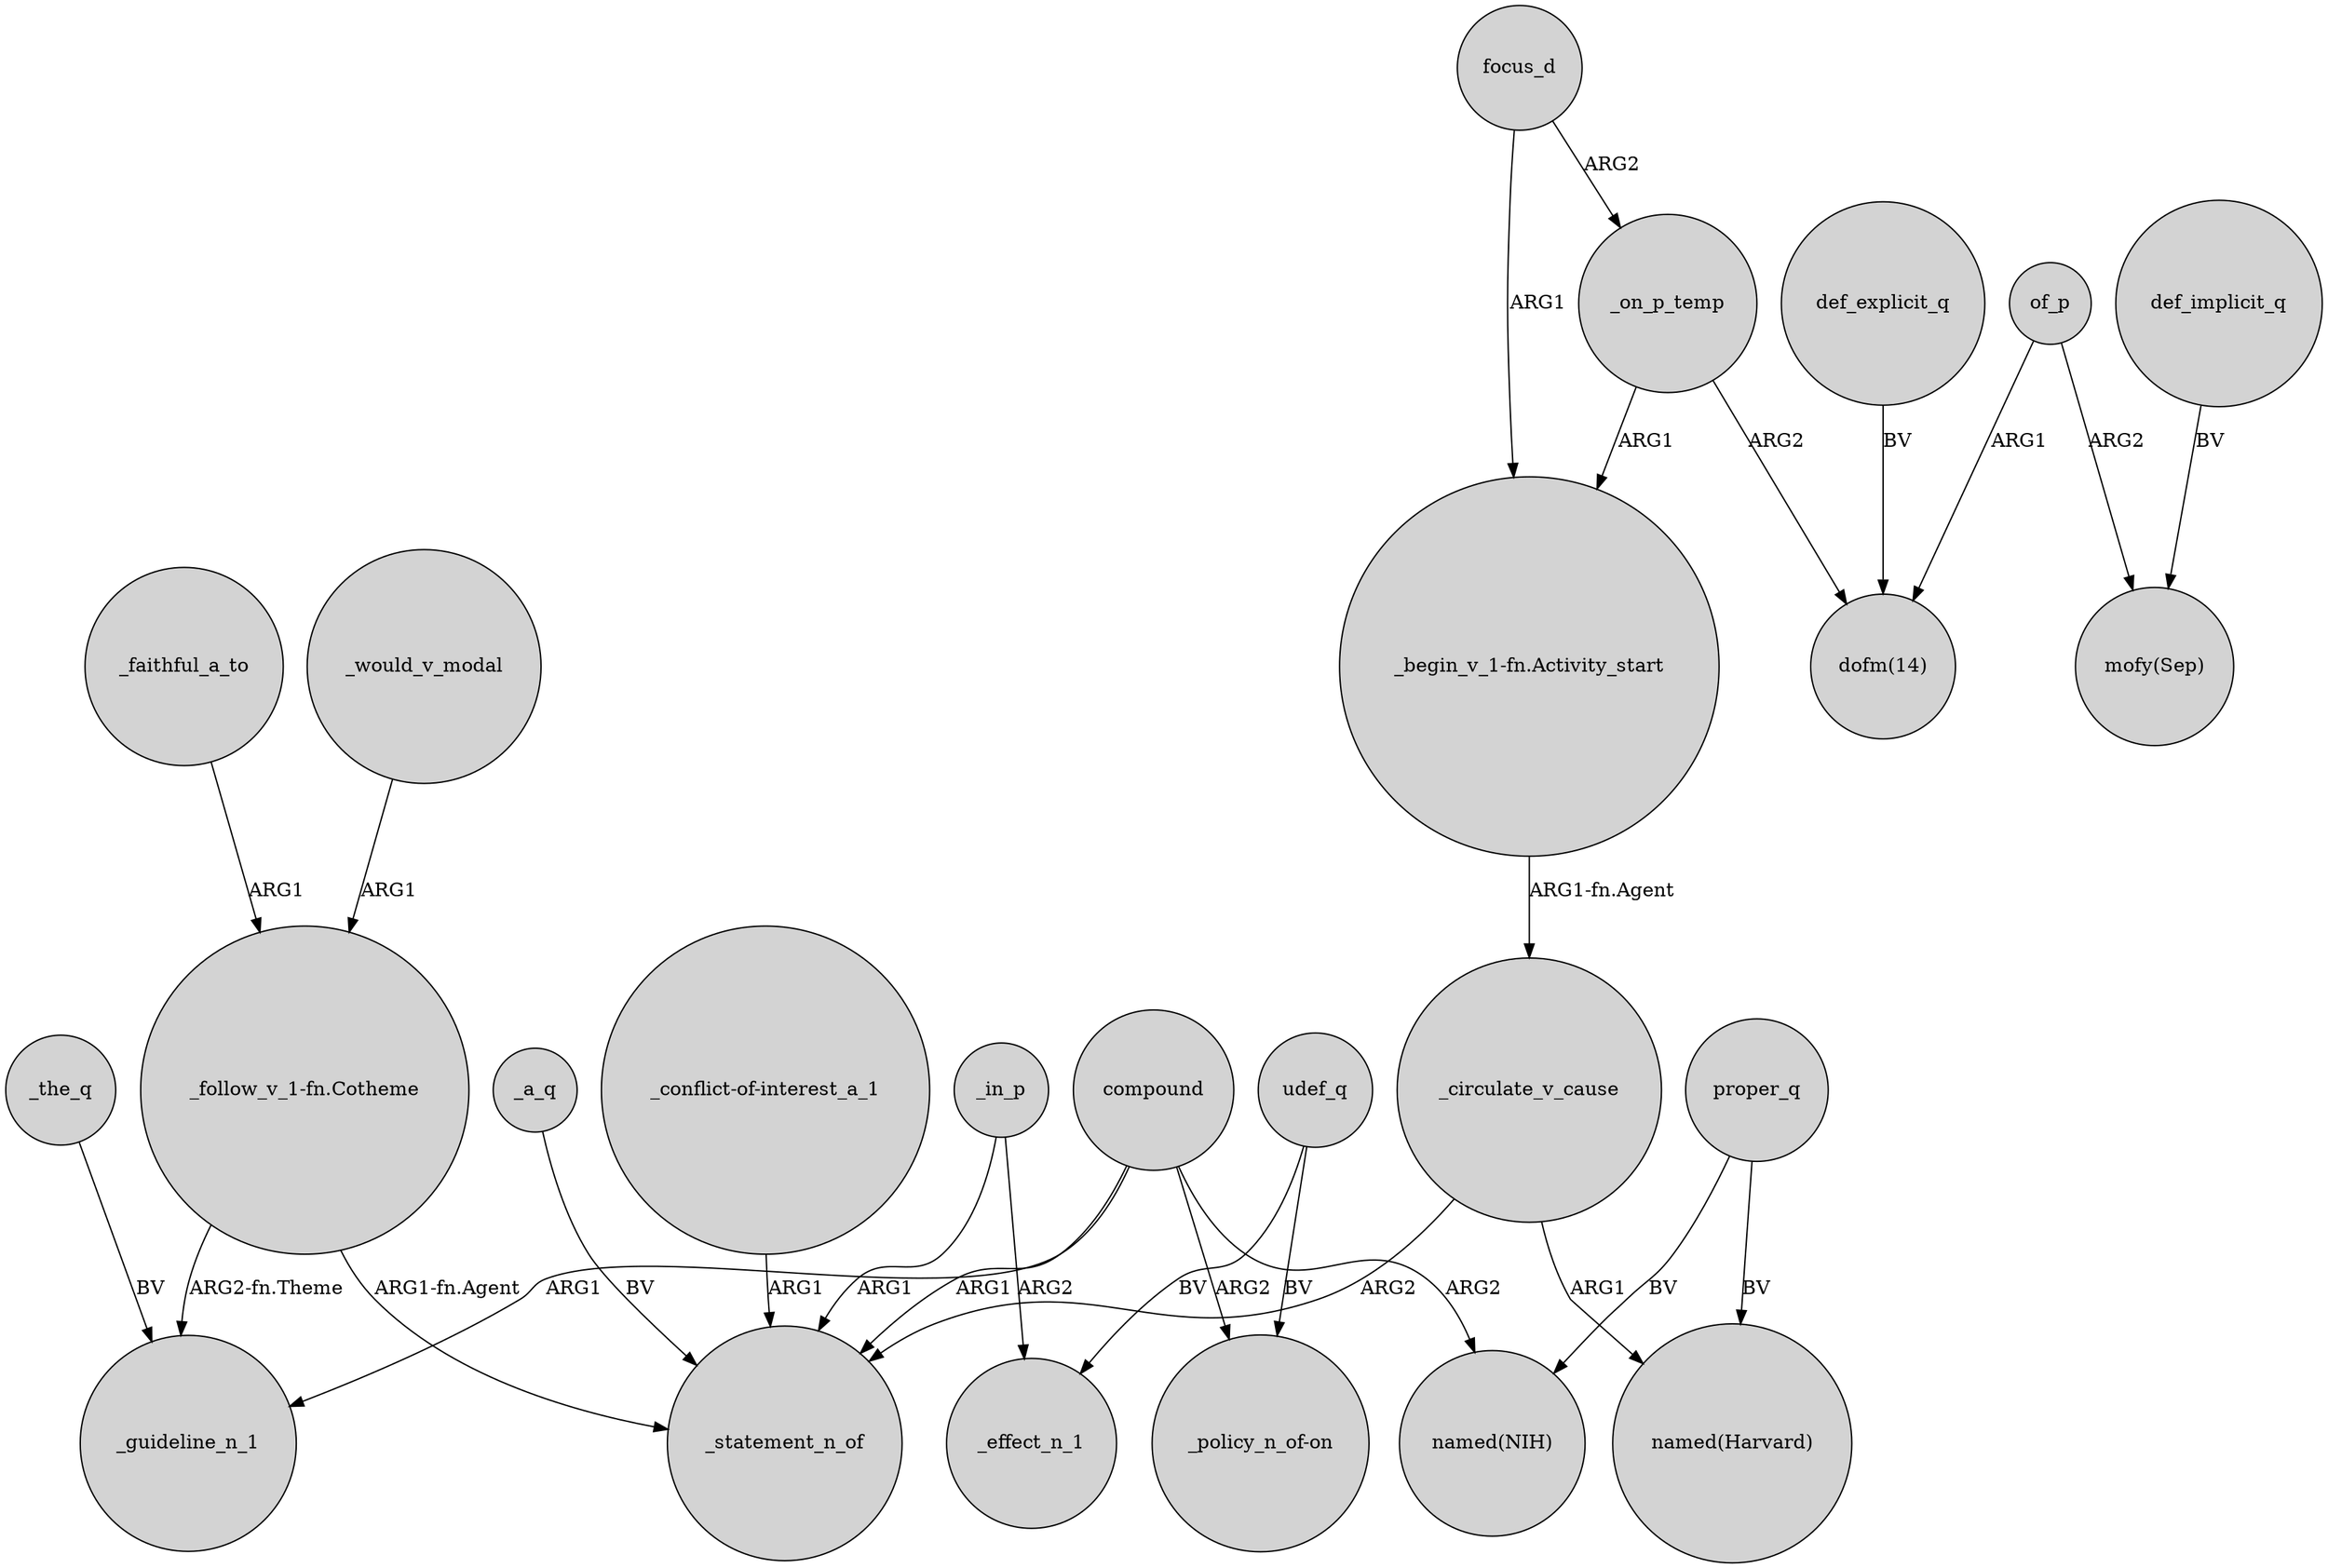 digraph {
	node [shape=circle style=filled]
	_would_v_modal -> "_follow_v_1-fn.Cotheme" [label=ARG1]
	_in_p -> _statement_n_of [label=ARG1]
	def_explicit_q -> "dofm(14)" [label=BV]
	compound -> "named(NIH)" [label=ARG2]
	compound -> "_policy_n_of-on" [label=ARG2]
	_on_p_temp -> "_begin_v_1-fn.Activity_start" [label=ARG1]
	_a_q -> _statement_n_of [label=BV]
	"_follow_v_1-fn.Cotheme" -> _statement_n_of [label="ARG1-fn.Agent"]
	_in_p -> _effect_n_1 [label=ARG2]
	udef_q -> _effect_n_1 [label=BV]
	focus_d -> "_begin_v_1-fn.Activity_start" [label=ARG1]
	of_p -> "mofy(Sep)" [label=ARG2]
	focus_d -> _on_p_temp [label=ARG2]
	udef_q -> "_policy_n_of-on" [label=BV]
	of_p -> "dofm(14)" [label=ARG1]
	proper_q -> "named(Harvard)" [label=BV]
	_circulate_v_cause -> _statement_n_of [label=ARG2]
	compound -> _statement_n_of [label=ARG1]
	_circulate_v_cause -> "named(Harvard)" [label=ARG1]
	def_implicit_q -> "mofy(Sep)" [label=BV]
	"_begin_v_1-fn.Activity_start" -> _circulate_v_cause [label="ARG1-fn.Agent"]
	proper_q -> "named(NIH)" [label=BV]
	_the_q -> _guideline_n_1 [label=BV]
	_on_p_temp -> "dofm(14)" [label=ARG2]
	"_follow_v_1-fn.Cotheme" -> _guideline_n_1 [label="ARG2-fn.Theme"]
	compound -> _guideline_n_1 [label=ARG1]
	"_conflict-of-interest_a_1" -> _statement_n_of [label=ARG1]
	_faithful_a_to -> "_follow_v_1-fn.Cotheme" [label=ARG1]
}
